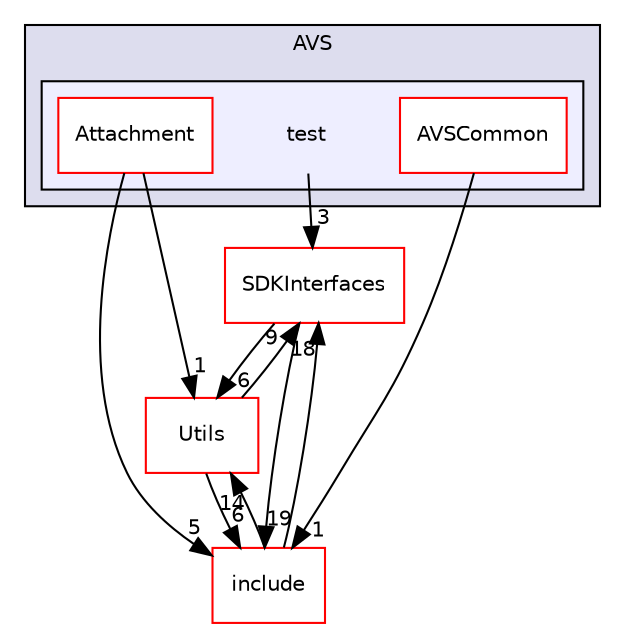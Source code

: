 digraph "/avs-cpp-sdk-tools/cm/autoCM_publicRepo/avs-device-sdk/AVSCommon/AVS/test" {
  compound=true
  node [ fontsize="10", fontname="Helvetica"];
  edge [ labelfontsize="10", labelfontname="Helvetica"];
  subgraph clusterdir_80711c2a226d5fced33fce22558d3784 {
    graph [ bgcolor="#ddddee", pencolor="black", label="AVS" fontname="Helvetica", fontsize="10", URL="dir_80711c2a226d5fced33fce22558d3784.html"]
  subgraph clusterdir_17565a3651b6551653a4e14cb661c95c {
    graph [ bgcolor="#eeeeff", pencolor="black", label="" URL="dir_17565a3651b6551653a4e14cb661c95c.html"];
    dir_17565a3651b6551653a4e14cb661c95c [shape=plaintext label="test"];
    dir_d572fa3caec8a2b52e65599c67d7ac56 [shape=box label="Attachment" color="red" fillcolor="white" style="filled" URL="dir_d572fa3caec8a2b52e65599c67d7ac56.html"];
    dir_1135dc1123fe43c3ee136d2cf31a0c46 [shape=box label="AVSCommon" color="red" fillcolor="white" style="filled" URL="dir_1135dc1123fe43c3ee136d2cf31a0c46.html"];
  }
  }
  dir_97afc8111b754cf401b73024f872f45d [shape=box label="SDKInterfaces" fillcolor="white" style="filled" color="red" URL="dir_97afc8111b754cf401b73024f872f45d.html"];
  dir_49dd3d9ac5586189aa170bac46425b9c [shape=box label="Utils" fillcolor="white" style="filled" color="red" URL="dir_49dd3d9ac5586189aa170bac46425b9c.html"];
  dir_a8d3deb3c1282038af9ce4454694c1e1 [shape=box label="include" fillcolor="white" style="filled" color="red" URL="dir_a8d3deb3c1282038af9ce4454694c1e1.html"];
  dir_1135dc1123fe43c3ee136d2cf31a0c46->dir_a8d3deb3c1282038af9ce4454694c1e1 [headlabel="1", labeldistance=1.5 headhref="dir_000061_000047.html"];
  dir_97afc8111b754cf401b73024f872f45d->dir_49dd3d9ac5586189aa170bac46425b9c [headlabel="6", labeldistance=1.5 headhref="dir_000020_000071.html"];
  dir_97afc8111b754cf401b73024f872f45d->dir_a8d3deb3c1282038af9ce4454694c1e1 [headlabel="19", labeldistance=1.5 headhref="dir_000020_000047.html"];
  dir_49dd3d9ac5586189aa170bac46425b9c->dir_97afc8111b754cf401b73024f872f45d [headlabel="9", labeldistance=1.5 headhref="dir_000071_000020.html"];
  dir_49dd3d9ac5586189aa170bac46425b9c->dir_a8d3deb3c1282038af9ce4454694c1e1 [headlabel="6", labeldistance=1.5 headhref="dir_000071_000047.html"];
  dir_17565a3651b6551653a4e14cb661c95c->dir_97afc8111b754cf401b73024f872f45d [headlabel="3", labeldistance=1.5 headhref="dir_000011_000020.html"];
  dir_a8d3deb3c1282038af9ce4454694c1e1->dir_97afc8111b754cf401b73024f872f45d [headlabel="18", labeldistance=1.5 headhref="dir_000047_000020.html"];
  dir_a8d3deb3c1282038af9ce4454694c1e1->dir_49dd3d9ac5586189aa170bac46425b9c [headlabel="14", labeldistance=1.5 headhref="dir_000047_000071.html"];
  dir_d572fa3caec8a2b52e65599c67d7ac56->dir_49dd3d9ac5586189aa170bac46425b9c [headlabel="1", labeldistance=1.5 headhref="dir_000012_000071.html"];
  dir_d572fa3caec8a2b52e65599c67d7ac56->dir_a8d3deb3c1282038af9ce4454694c1e1 [headlabel="5", labeldistance=1.5 headhref="dir_000012_000047.html"];
}
